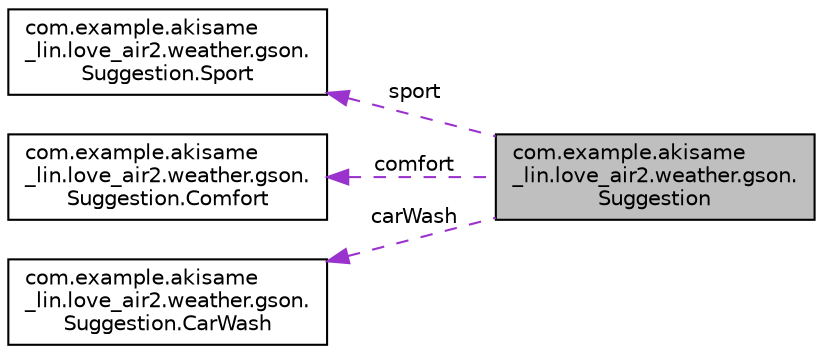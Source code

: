 digraph "com.example.akisame_lin.love_air2.weather.gson.Suggestion"
{
 // LATEX_PDF_SIZE
  edge [fontname="Helvetica",fontsize="10",labelfontname="Helvetica",labelfontsize="10"];
  node [fontname="Helvetica",fontsize="10",shape=record];
  rankdir="LR";
  Node1 [label="com.example.akisame\l_lin.love_air2.weather.gson.\lSuggestion",height=0.2,width=0.4,color="black", fillcolor="grey75", style="filled", fontcolor="black",tooltip=" "];
  Node2 -> Node1 [dir="back",color="darkorchid3",fontsize="10",style="dashed",label=" sport" ,fontname="Helvetica"];
  Node2 [label="com.example.akisame\l_lin.love_air2.weather.gson.\lSuggestion.Sport",height=0.2,width=0.4,color="black", fillcolor="white", style="filled",URL="$classcom_1_1example_1_1akisame__lin_1_1love__air2_1_1weather_1_1gson_1_1_suggestion_1_1_sport.html",tooltip=" "];
  Node3 -> Node1 [dir="back",color="darkorchid3",fontsize="10",style="dashed",label=" comfort" ,fontname="Helvetica"];
  Node3 [label="com.example.akisame\l_lin.love_air2.weather.gson.\lSuggestion.Comfort",height=0.2,width=0.4,color="black", fillcolor="white", style="filled",URL="$classcom_1_1example_1_1akisame__lin_1_1love__air2_1_1weather_1_1gson_1_1_suggestion_1_1_comfort.html",tooltip=" "];
  Node4 -> Node1 [dir="back",color="darkorchid3",fontsize="10",style="dashed",label=" carWash" ,fontname="Helvetica"];
  Node4 [label="com.example.akisame\l_lin.love_air2.weather.gson.\lSuggestion.CarWash",height=0.2,width=0.4,color="black", fillcolor="white", style="filled",URL="$classcom_1_1example_1_1akisame__lin_1_1love__air2_1_1weather_1_1gson_1_1_suggestion_1_1_car_wash.html",tooltip=" "];
}
